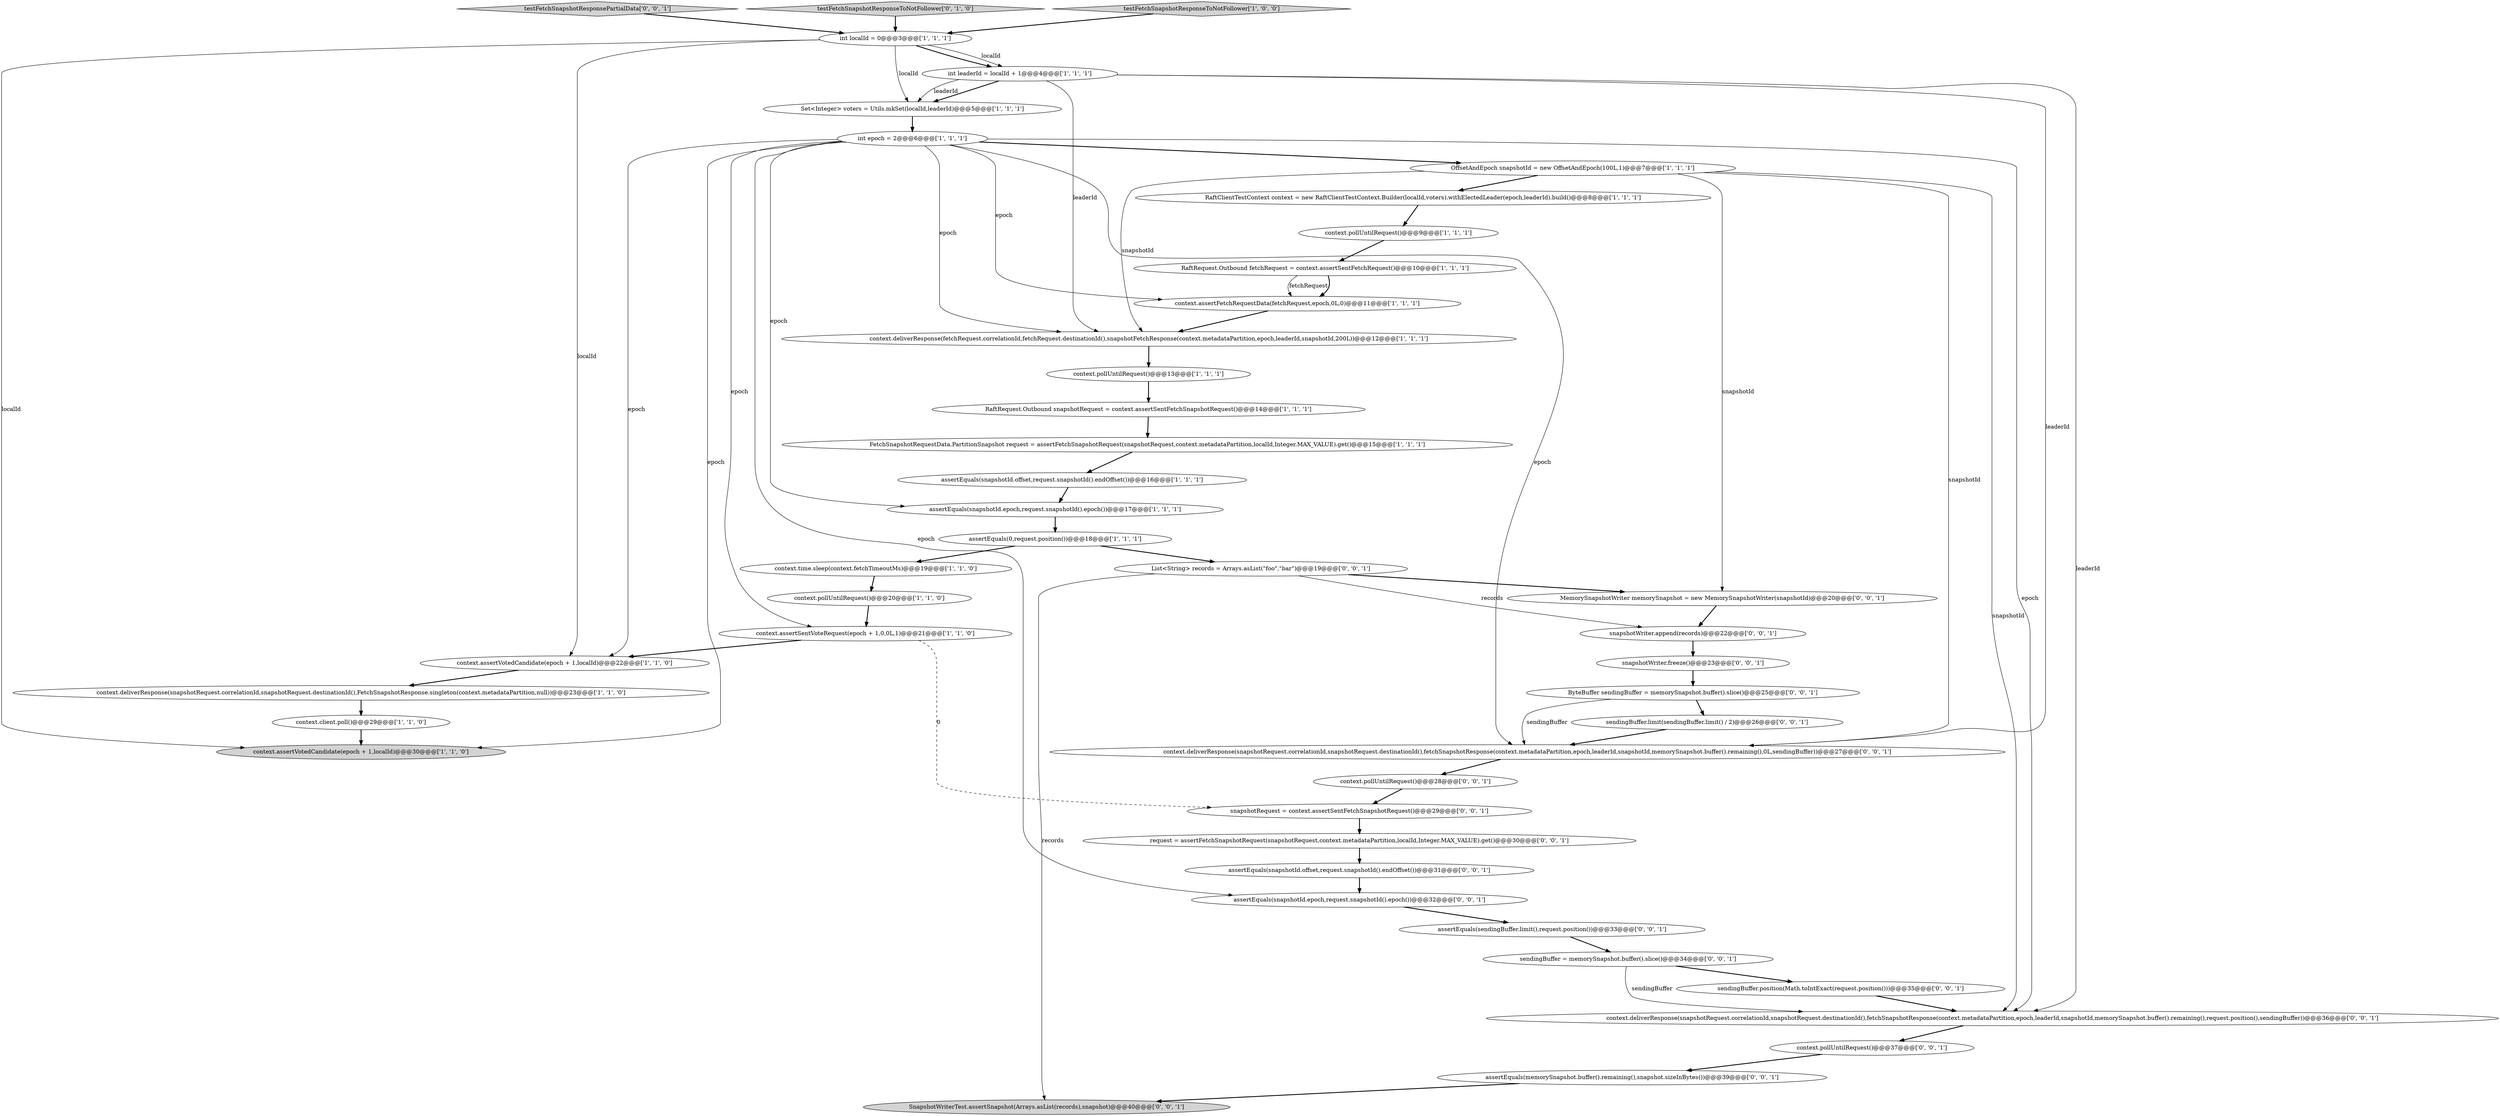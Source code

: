 digraph {
19 [style = filled, label = "context.client.poll()@@@29@@@['1', '1', '0']", fillcolor = white, shape = ellipse image = "AAA0AAABBB1BBB"];
20 [style = filled, label = "OffsetAndEpoch snapshotId = new OffsetAndEpoch(100L,1)@@@7@@@['1', '1', '1']", fillcolor = white, shape = ellipse image = "AAA0AAABBB1BBB"];
44 [style = filled, label = "testFetchSnapshotResponsePartialData['0', '0', '1']", fillcolor = lightgray, shape = diamond image = "AAA0AAABBB3BBB"];
13 [style = filled, label = "context.assertFetchRequestData(fetchRequest,epoch,0L,0)@@@11@@@['1', '1', '1']", fillcolor = white, shape = ellipse image = "AAA0AAABBB1BBB"];
1 [style = filled, label = "RaftRequest.Outbound fetchRequest = context.assertSentFetchRequest()@@@10@@@['1', '1', '1']", fillcolor = white, shape = ellipse image = "AAA0AAABBB1BBB"];
27 [style = filled, label = "assertEquals(memorySnapshot.buffer().remaining(),snapshot.sizeInBytes())@@@39@@@['0', '0', '1']", fillcolor = white, shape = ellipse image = "AAA0AAABBB3BBB"];
42 [style = filled, label = "MemorySnapshotWriter memorySnapshot = new MemorySnapshotWriter(snapshotId)@@@20@@@['0', '0', '1']", fillcolor = white, shape = ellipse image = "AAA0AAABBB3BBB"];
5 [style = filled, label = "context.assertVotedCandidate(epoch + 1,localId)@@@30@@@['1', '1', '0']", fillcolor = lightgray, shape = ellipse image = "AAA0AAABBB1BBB"];
24 [style = filled, label = "testFetchSnapshotResponseToNotFollower['0', '1', '0']", fillcolor = lightgray, shape = diamond image = "AAA0AAABBB2BBB"];
7 [style = filled, label = "context.pollUntilRequest()@@@13@@@['1', '1', '1']", fillcolor = white, shape = ellipse image = "AAA0AAABBB1BBB"];
25 [style = filled, label = "snapshotWriter.freeze()@@@23@@@['0', '0', '1']", fillcolor = white, shape = ellipse image = "AAA0AAABBB3BBB"];
26 [style = filled, label = "assertEquals(snapshotId.offset,request.snapshotId().endOffset())@@@31@@@['0', '0', '1']", fillcolor = white, shape = ellipse image = "AAA0AAABBB3BBB"];
32 [style = filled, label = "sendingBuffer = memorySnapshot.buffer().slice()@@@34@@@['0', '0', '1']", fillcolor = white, shape = ellipse image = "AAA0AAABBB3BBB"];
40 [style = filled, label = "List<String> records = Arrays.asList(\"foo\",\"bar\")@@@19@@@['0', '0', '1']", fillcolor = white, shape = ellipse image = "AAA0AAABBB3BBB"];
3 [style = filled, label = "context.deliverResponse(fetchRequest.correlationId,fetchRequest.destinationId(),snapshotFetchResponse(context.metadataPartition,epoch,leaderId,snapshotId,200L))@@@12@@@['1', '1', '1']", fillcolor = white, shape = ellipse image = "AAA0AAABBB1BBB"];
23 [style = filled, label = "RaftRequest.Outbound snapshotRequest = context.assertSentFetchSnapshotRequest()@@@14@@@['1', '1', '1']", fillcolor = white, shape = ellipse image = "AAA0AAABBB1BBB"];
18 [style = filled, label = "Set<Integer> voters = Utils.mkSet(localId,leaderId)@@@5@@@['1', '1', '1']", fillcolor = white, shape = ellipse image = "AAA0AAABBB1BBB"];
9 [style = filled, label = "context.assertSentVoteRequest(epoch + 1,0,0L,1)@@@21@@@['1', '1', '0']", fillcolor = white, shape = ellipse image = "AAA0AAABBB1BBB"];
11 [style = filled, label = "assertEquals(0,request.position())@@@18@@@['1', '1', '1']", fillcolor = white, shape = ellipse image = "AAA0AAABBB1BBB"];
43 [style = filled, label = "request = assertFetchSnapshotRequest(snapshotRequest,context.metadataPartition,localId,Integer.MAX_VALUE).get()@@@30@@@['0', '0', '1']", fillcolor = white, shape = ellipse image = "AAA0AAABBB3BBB"];
8 [style = filled, label = "FetchSnapshotRequestData.PartitionSnapshot request = assertFetchSnapshotRequest(snapshotRequest,context.metadataPartition,localId,Integer.MAX_VALUE).get()@@@15@@@['1', '1', '1']", fillcolor = white, shape = ellipse image = "AAA0AAABBB1BBB"];
37 [style = filled, label = "sendingBuffer.limit(sendingBuffer.limit() / 2)@@@26@@@['0', '0', '1']", fillcolor = white, shape = ellipse image = "AAA0AAABBB3BBB"];
36 [style = filled, label = "SnapshotWriterTest.assertSnapshot(Arrays.asList(records),snapshot)@@@40@@@['0', '0', '1']", fillcolor = lightgray, shape = ellipse image = "AAA0AAABBB3BBB"];
30 [style = filled, label = "sendingBuffer.position(Math.toIntExact(request.position()))@@@35@@@['0', '0', '1']", fillcolor = white, shape = ellipse image = "AAA0AAABBB3BBB"];
29 [style = filled, label = "snapshotRequest = context.assertSentFetchSnapshotRequest()@@@29@@@['0', '0', '1']", fillcolor = white, shape = ellipse image = "AAA0AAABBB3BBB"];
41 [style = filled, label = "context.deliverResponse(snapshotRequest.correlationId,snapshotRequest.destinationId(),fetchSnapshotResponse(context.metadataPartition,epoch,leaderId,snapshotId,memorySnapshot.buffer().remaining(),request.position(),sendingBuffer))@@@36@@@['0', '0', '1']", fillcolor = white, shape = ellipse image = "AAA0AAABBB3BBB"];
12 [style = filled, label = "context.deliverResponse(snapshotRequest.correlationId,snapshotRequest.destinationId(),FetchSnapshotResponse.singleton(context.metadataPartition,null))@@@23@@@['1', '1', '0']", fillcolor = white, shape = ellipse image = "AAA0AAABBB1BBB"];
15 [style = filled, label = "assertEquals(snapshotId.offset,request.snapshotId().endOffset())@@@16@@@['1', '1', '1']", fillcolor = white, shape = ellipse image = "AAA0AAABBB1BBB"];
14 [style = filled, label = "int localId = 0@@@3@@@['1', '1', '1']", fillcolor = white, shape = ellipse image = "AAA0AAABBB1BBB"];
2 [style = filled, label = "context.time.sleep(context.fetchTimeoutMs)@@@19@@@['1', '1', '0']", fillcolor = white, shape = ellipse image = "AAA0AAABBB1BBB"];
22 [style = filled, label = "assertEquals(snapshotId.epoch,request.snapshotId().epoch())@@@17@@@['1', '1', '1']", fillcolor = white, shape = ellipse image = "AAA0AAABBB1BBB"];
21 [style = filled, label = "context.pollUntilRequest()@@@20@@@['1', '1', '0']", fillcolor = white, shape = ellipse image = "AAA0AAABBB1BBB"];
31 [style = filled, label = "assertEquals(snapshotId.epoch,request.snapshotId().epoch())@@@32@@@['0', '0', '1']", fillcolor = white, shape = ellipse image = "AAA0AAABBB3BBB"];
10 [style = filled, label = "context.assertVotedCandidate(epoch + 1,localId)@@@22@@@['1', '1', '0']", fillcolor = white, shape = ellipse image = "AAA0AAABBB1BBB"];
17 [style = filled, label = "testFetchSnapshotResponseToNotFollower['1', '0', '0']", fillcolor = lightgray, shape = diamond image = "AAA0AAABBB1BBB"];
34 [style = filled, label = "context.pollUntilRequest()@@@28@@@['0', '0', '1']", fillcolor = white, shape = ellipse image = "AAA0AAABBB3BBB"];
38 [style = filled, label = "ByteBuffer sendingBuffer = memorySnapshot.buffer().slice()@@@25@@@['0', '0', '1']", fillcolor = white, shape = ellipse image = "AAA0AAABBB3BBB"];
16 [style = filled, label = "RaftClientTestContext context = new RaftClientTestContext.Builder(localId,voters).withElectedLeader(epoch,leaderId).build()@@@8@@@['1', '1', '1']", fillcolor = white, shape = ellipse image = "AAA0AAABBB1BBB"];
35 [style = filled, label = "assertEquals(sendingBuffer.limit(),request.position())@@@33@@@['0', '0', '1']", fillcolor = white, shape = ellipse image = "AAA0AAABBB3BBB"];
0 [style = filled, label = "context.pollUntilRequest()@@@9@@@['1', '1', '1']", fillcolor = white, shape = ellipse image = "AAA0AAABBB1BBB"];
39 [style = filled, label = "context.pollUntilRequest()@@@37@@@['0', '0', '1']", fillcolor = white, shape = ellipse image = "AAA0AAABBB3BBB"];
6 [style = filled, label = "int leaderId = localId + 1@@@4@@@['1', '1', '1']", fillcolor = white, shape = ellipse image = "AAA0AAABBB1BBB"];
33 [style = filled, label = "context.deliverResponse(snapshotRequest.correlationId,snapshotRequest.destinationId(),fetchSnapshotResponse(context.metadataPartition,epoch,leaderId,snapshotId,memorySnapshot.buffer().remaining(),0L,sendingBuffer))@@@27@@@['0', '0', '1']", fillcolor = white, shape = ellipse image = "AAA0AAABBB3BBB"];
28 [style = filled, label = "snapshotWriter.append(records)@@@22@@@['0', '0', '1']", fillcolor = white, shape = ellipse image = "AAA0AAABBB3BBB"];
4 [style = filled, label = "int epoch = 2@@@6@@@['1', '1', '1']", fillcolor = white, shape = ellipse image = "AAA0AAABBB1BBB"];
22->11 [style = bold, label=""];
7->23 [style = bold, label=""];
6->33 [style = solid, label="leaderId"];
6->18 [style = bold, label=""];
40->42 [style = bold, label=""];
9->29 [style = dashed, label="0"];
20->16 [style = bold, label=""];
42->28 [style = bold, label=""];
19->5 [style = bold, label=""];
4->41 [style = solid, label="epoch"];
14->6 [style = solid, label="localId"];
11->40 [style = bold, label=""];
14->10 [style = solid, label="localId"];
32->41 [style = solid, label="sendingBuffer"];
26->31 [style = bold, label=""];
38->37 [style = bold, label=""];
16->0 [style = bold, label=""];
6->18 [style = solid, label="leaderId"];
4->33 [style = solid, label="epoch"];
37->33 [style = bold, label=""];
33->34 [style = bold, label=""];
25->38 [style = bold, label=""];
17->14 [style = bold, label=""];
15->22 [style = bold, label=""];
41->39 [style = bold, label=""];
4->22 [style = solid, label="epoch"];
39->27 [style = bold, label=""];
3->7 [style = bold, label=""];
4->10 [style = solid, label="epoch"];
4->20 [style = bold, label=""];
0->1 [style = bold, label=""];
11->2 [style = bold, label=""];
6->3 [style = solid, label="leaderId"];
2->21 [style = bold, label=""];
20->3 [style = solid, label="snapshotId"];
35->32 [style = bold, label=""];
20->41 [style = solid, label="snapshotId"];
14->5 [style = solid, label="localId"];
10->12 [style = bold, label=""];
30->41 [style = bold, label=""];
31->35 [style = bold, label=""];
40->36 [style = solid, label="records"];
27->36 [style = bold, label=""];
29->43 [style = bold, label=""];
1->13 [style = solid, label="fetchRequest"];
4->3 [style = solid, label="epoch"];
23->8 [style = bold, label=""];
14->18 [style = solid, label="localId"];
12->19 [style = bold, label=""];
6->41 [style = solid, label="leaderId"];
14->6 [style = bold, label=""];
13->3 [style = bold, label=""];
4->31 [style = solid, label="epoch"];
20->33 [style = solid, label="snapshotId"];
21->9 [style = bold, label=""];
4->5 [style = solid, label="epoch"];
1->13 [style = bold, label=""];
34->29 [style = bold, label=""];
24->14 [style = bold, label=""];
43->26 [style = bold, label=""];
32->30 [style = bold, label=""];
44->14 [style = bold, label=""];
40->28 [style = solid, label="records"];
38->33 [style = solid, label="sendingBuffer"];
4->9 [style = solid, label="epoch"];
20->42 [style = solid, label="snapshotId"];
8->15 [style = bold, label=""];
28->25 [style = bold, label=""];
18->4 [style = bold, label=""];
9->10 [style = bold, label=""];
4->13 [style = solid, label="epoch"];
}
